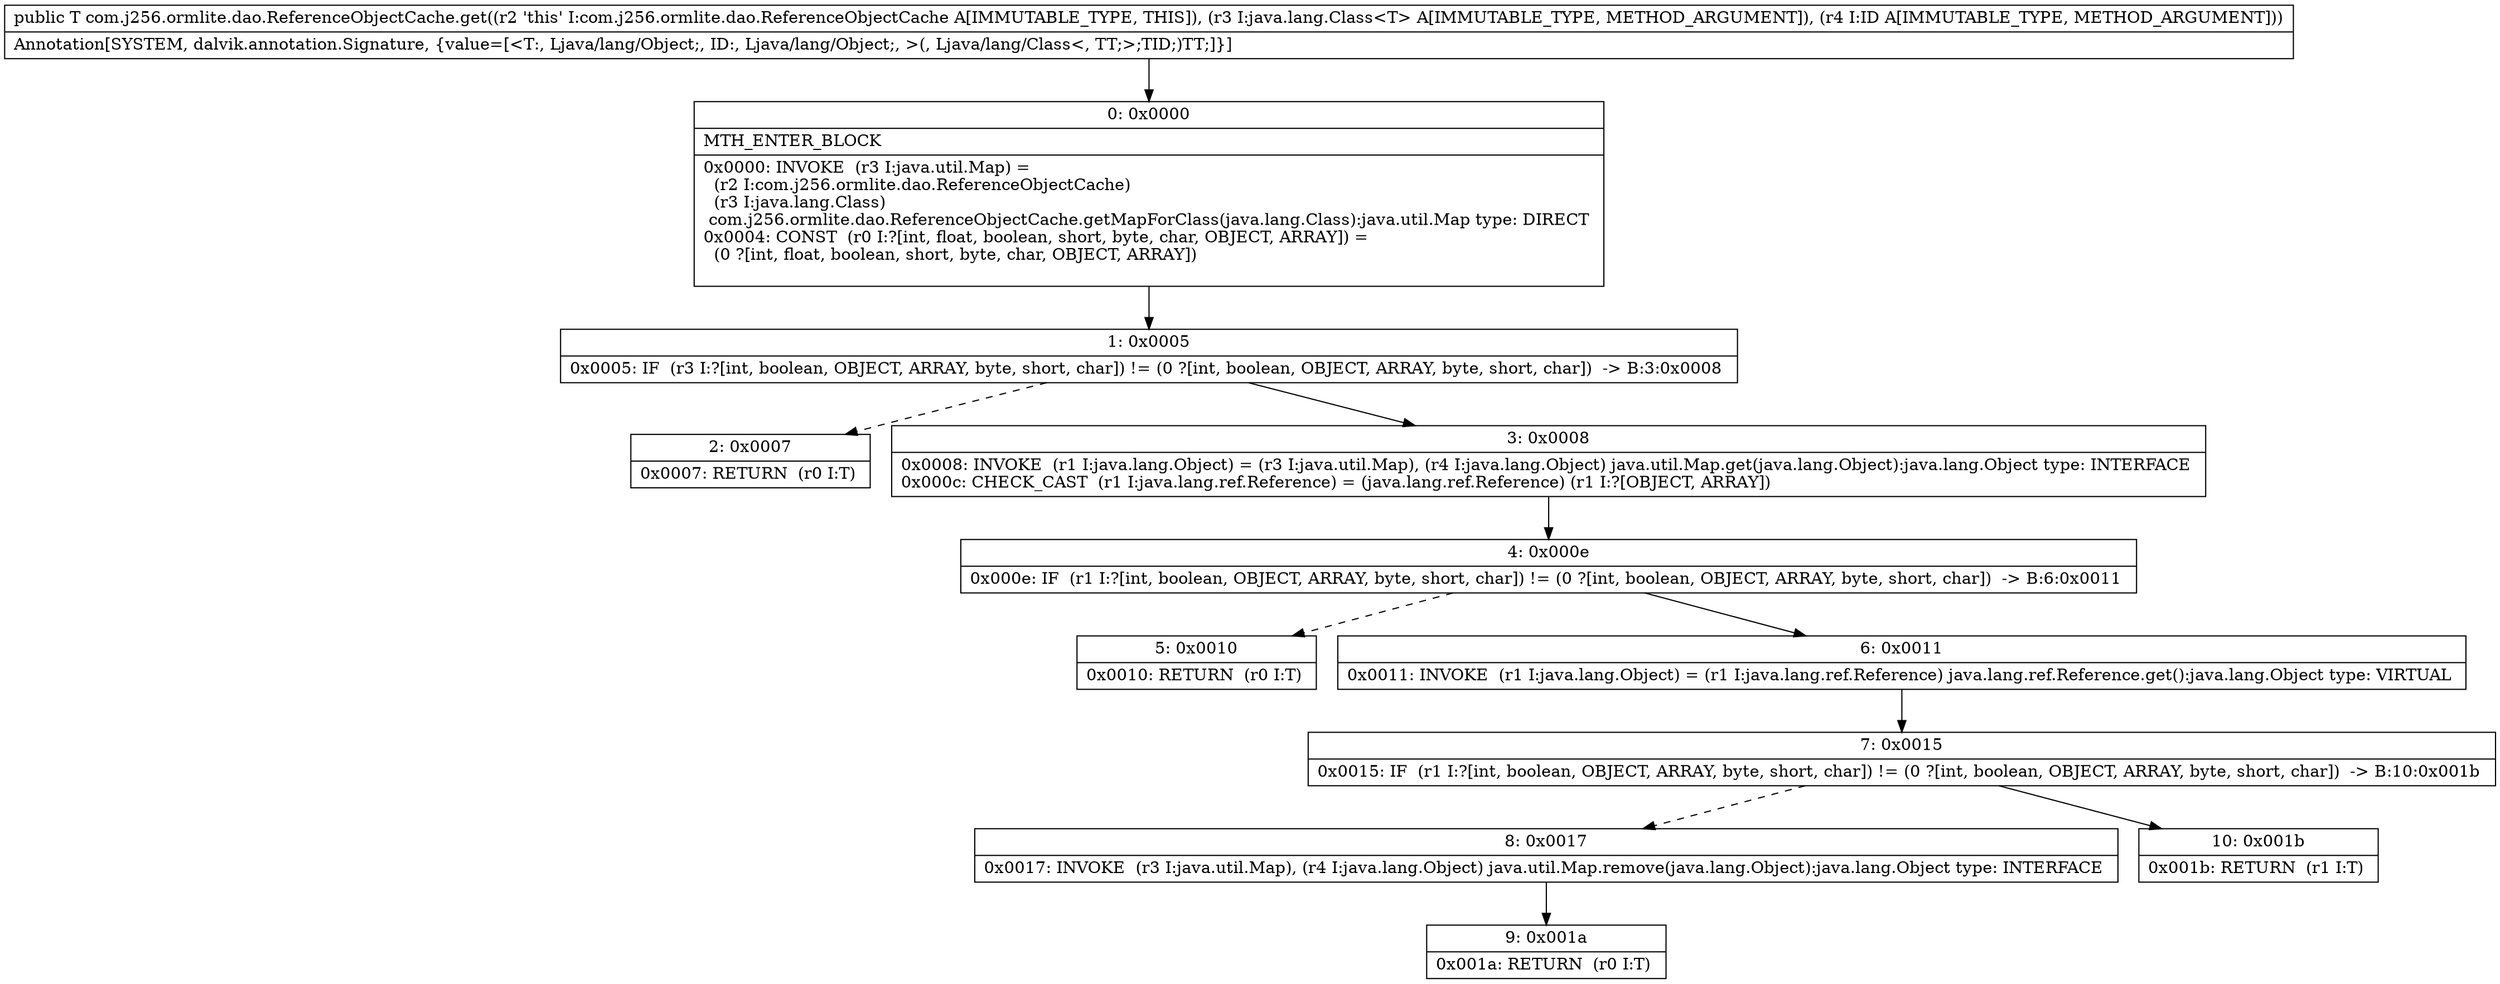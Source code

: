 digraph "CFG forcom.j256.ormlite.dao.ReferenceObjectCache.get(Ljava\/lang\/Class;Ljava\/lang\/Object;)Ljava\/lang\/Object;" {
Node_0 [shape=record,label="{0\:\ 0x0000|MTH_ENTER_BLOCK\l|0x0000: INVOKE  (r3 I:java.util.Map) = \l  (r2 I:com.j256.ormlite.dao.ReferenceObjectCache)\l  (r3 I:java.lang.Class)\l com.j256.ormlite.dao.ReferenceObjectCache.getMapForClass(java.lang.Class):java.util.Map type: DIRECT \l0x0004: CONST  (r0 I:?[int, float, boolean, short, byte, char, OBJECT, ARRAY]) = \l  (0 ?[int, float, boolean, short, byte, char, OBJECT, ARRAY])\l \l}"];
Node_1 [shape=record,label="{1\:\ 0x0005|0x0005: IF  (r3 I:?[int, boolean, OBJECT, ARRAY, byte, short, char]) != (0 ?[int, boolean, OBJECT, ARRAY, byte, short, char])  \-\> B:3:0x0008 \l}"];
Node_2 [shape=record,label="{2\:\ 0x0007|0x0007: RETURN  (r0 I:T) \l}"];
Node_3 [shape=record,label="{3\:\ 0x0008|0x0008: INVOKE  (r1 I:java.lang.Object) = (r3 I:java.util.Map), (r4 I:java.lang.Object) java.util.Map.get(java.lang.Object):java.lang.Object type: INTERFACE \l0x000c: CHECK_CAST  (r1 I:java.lang.ref.Reference) = (java.lang.ref.Reference) (r1 I:?[OBJECT, ARRAY]) \l}"];
Node_4 [shape=record,label="{4\:\ 0x000e|0x000e: IF  (r1 I:?[int, boolean, OBJECT, ARRAY, byte, short, char]) != (0 ?[int, boolean, OBJECT, ARRAY, byte, short, char])  \-\> B:6:0x0011 \l}"];
Node_5 [shape=record,label="{5\:\ 0x0010|0x0010: RETURN  (r0 I:T) \l}"];
Node_6 [shape=record,label="{6\:\ 0x0011|0x0011: INVOKE  (r1 I:java.lang.Object) = (r1 I:java.lang.ref.Reference) java.lang.ref.Reference.get():java.lang.Object type: VIRTUAL \l}"];
Node_7 [shape=record,label="{7\:\ 0x0015|0x0015: IF  (r1 I:?[int, boolean, OBJECT, ARRAY, byte, short, char]) != (0 ?[int, boolean, OBJECT, ARRAY, byte, short, char])  \-\> B:10:0x001b \l}"];
Node_8 [shape=record,label="{8\:\ 0x0017|0x0017: INVOKE  (r3 I:java.util.Map), (r4 I:java.lang.Object) java.util.Map.remove(java.lang.Object):java.lang.Object type: INTERFACE \l}"];
Node_9 [shape=record,label="{9\:\ 0x001a|0x001a: RETURN  (r0 I:T) \l}"];
Node_10 [shape=record,label="{10\:\ 0x001b|0x001b: RETURN  (r1 I:T) \l}"];
MethodNode[shape=record,label="{public T com.j256.ormlite.dao.ReferenceObjectCache.get((r2 'this' I:com.j256.ormlite.dao.ReferenceObjectCache A[IMMUTABLE_TYPE, THIS]), (r3 I:java.lang.Class\<T\> A[IMMUTABLE_TYPE, METHOD_ARGUMENT]), (r4 I:ID A[IMMUTABLE_TYPE, METHOD_ARGUMENT]))  | Annotation[SYSTEM, dalvik.annotation.Signature, \{value=[\<T:, Ljava\/lang\/Object;, ID:, Ljava\/lang\/Object;, \>(, Ljava\/lang\/Class\<, TT;\>;TID;)TT;]\}]\l}"];
MethodNode -> Node_0;
Node_0 -> Node_1;
Node_1 -> Node_2[style=dashed];
Node_1 -> Node_3;
Node_3 -> Node_4;
Node_4 -> Node_5[style=dashed];
Node_4 -> Node_6;
Node_6 -> Node_7;
Node_7 -> Node_8[style=dashed];
Node_7 -> Node_10;
Node_8 -> Node_9;
}

